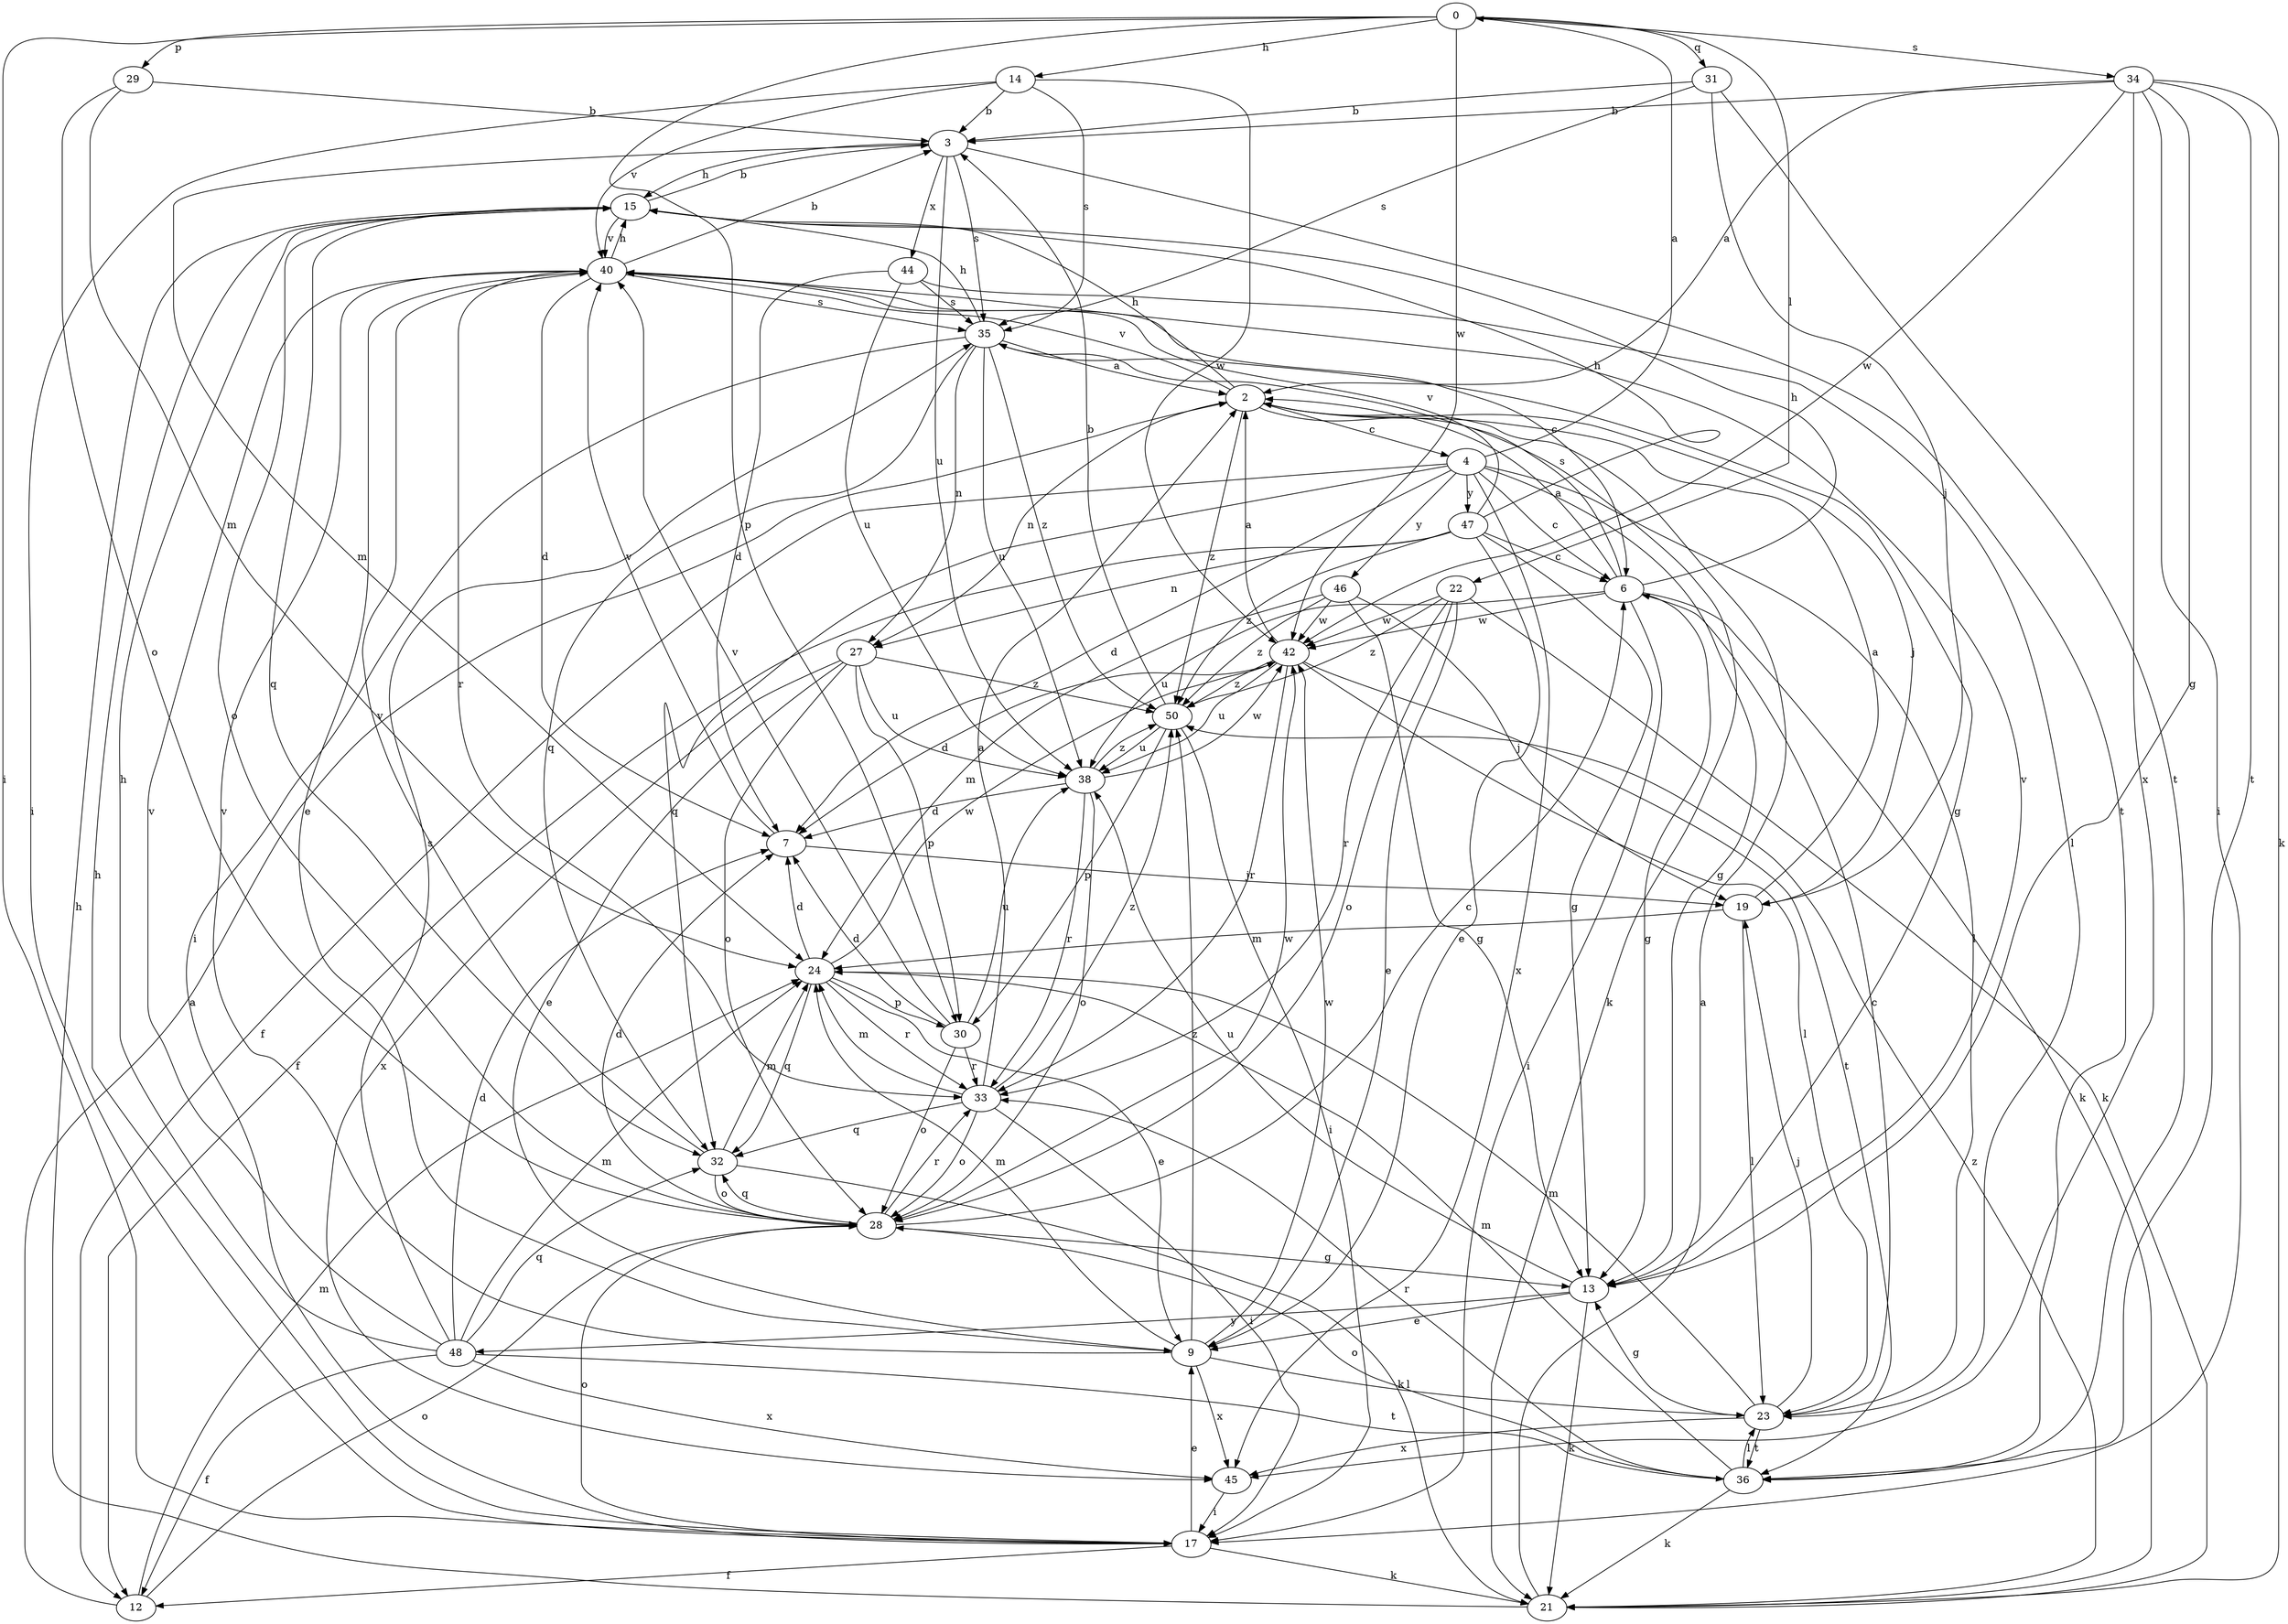 strict digraph  {
0;
2;
3;
4;
6;
7;
9;
12;
13;
14;
15;
17;
19;
21;
22;
23;
24;
27;
28;
29;
30;
31;
32;
33;
34;
35;
36;
38;
40;
42;
44;
45;
46;
47;
48;
50;
0 -> 14  [label=h];
0 -> 17  [label=i];
0 -> 22  [label=l];
0 -> 29  [label=p];
0 -> 30  [label=p];
0 -> 31  [label=q];
0 -> 34  [label=s];
0 -> 42  [label=w];
2 -> 4  [label=c];
2 -> 15  [label=h];
2 -> 19  [label=j];
2 -> 21  [label=k];
2 -> 27  [label=n];
2 -> 40  [label=v];
2 -> 50  [label=z];
3 -> 15  [label=h];
3 -> 24  [label=m];
3 -> 35  [label=s];
3 -> 36  [label=t];
3 -> 38  [label=u];
3 -> 44  [label=x];
4 -> 0  [label=a];
4 -> 6  [label=c];
4 -> 7  [label=d];
4 -> 12  [label=f];
4 -> 13  [label=g];
4 -> 23  [label=l];
4 -> 32  [label=q];
4 -> 45  [label=x];
4 -> 46  [label=y];
4 -> 47  [label=y];
6 -> 2  [label=a];
6 -> 13  [label=g];
6 -> 15  [label=h];
6 -> 17  [label=i];
6 -> 21  [label=k];
6 -> 35  [label=s];
6 -> 38  [label=u];
6 -> 42  [label=w];
7 -> 19  [label=j];
7 -> 40  [label=v];
9 -> 23  [label=l];
9 -> 24  [label=m];
9 -> 40  [label=v];
9 -> 42  [label=w];
9 -> 45  [label=x];
9 -> 50  [label=z];
12 -> 2  [label=a];
12 -> 24  [label=m];
12 -> 28  [label=o];
13 -> 9  [label=e];
13 -> 21  [label=k];
13 -> 38  [label=u];
13 -> 40  [label=v];
13 -> 48  [label=y];
14 -> 3  [label=b];
14 -> 17  [label=i];
14 -> 35  [label=s];
14 -> 40  [label=v];
14 -> 42  [label=w];
15 -> 3  [label=b];
15 -> 28  [label=o];
15 -> 32  [label=q];
15 -> 40  [label=v];
17 -> 9  [label=e];
17 -> 12  [label=f];
17 -> 15  [label=h];
17 -> 21  [label=k];
17 -> 28  [label=o];
19 -> 2  [label=a];
19 -> 23  [label=l];
19 -> 24  [label=m];
21 -> 2  [label=a];
21 -> 15  [label=h];
21 -> 50  [label=z];
22 -> 9  [label=e];
22 -> 21  [label=k];
22 -> 28  [label=o];
22 -> 33  [label=r];
22 -> 42  [label=w];
22 -> 50  [label=z];
23 -> 6  [label=c];
23 -> 13  [label=g];
23 -> 19  [label=j];
23 -> 24  [label=m];
23 -> 36  [label=t];
23 -> 45  [label=x];
24 -> 7  [label=d];
24 -> 9  [label=e];
24 -> 30  [label=p];
24 -> 32  [label=q];
24 -> 33  [label=r];
24 -> 42  [label=w];
27 -> 9  [label=e];
27 -> 28  [label=o];
27 -> 30  [label=p];
27 -> 38  [label=u];
27 -> 45  [label=x];
27 -> 50  [label=z];
28 -> 6  [label=c];
28 -> 7  [label=d];
28 -> 13  [label=g];
28 -> 32  [label=q];
28 -> 33  [label=r];
28 -> 42  [label=w];
29 -> 3  [label=b];
29 -> 24  [label=m];
29 -> 28  [label=o];
30 -> 7  [label=d];
30 -> 28  [label=o];
30 -> 33  [label=r];
30 -> 38  [label=u];
30 -> 40  [label=v];
31 -> 3  [label=b];
31 -> 19  [label=j];
31 -> 35  [label=s];
31 -> 36  [label=t];
32 -> 21  [label=k];
32 -> 24  [label=m];
32 -> 28  [label=o];
32 -> 40  [label=v];
33 -> 2  [label=a];
33 -> 17  [label=i];
33 -> 24  [label=m];
33 -> 28  [label=o];
33 -> 32  [label=q];
33 -> 50  [label=z];
34 -> 2  [label=a];
34 -> 3  [label=b];
34 -> 13  [label=g];
34 -> 17  [label=i];
34 -> 21  [label=k];
34 -> 36  [label=t];
34 -> 42  [label=w];
34 -> 45  [label=x];
35 -> 2  [label=a];
35 -> 13  [label=g];
35 -> 15  [label=h];
35 -> 17  [label=i];
35 -> 27  [label=n];
35 -> 32  [label=q];
35 -> 38  [label=u];
35 -> 50  [label=z];
36 -> 21  [label=k];
36 -> 23  [label=l];
36 -> 24  [label=m];
36 -> 28  [label=o];
36 -> 33  [label=r];
38 -> 7  [label=d];
38 -> 28  [label=o];
38 -> 33  [label=r];
38 -> 42  [label=w];
38 -> 50  [label=z];
40 -> 3  [label=b];
40 -> 6  [label=c];
40 -> 7  [label=d];
40 -> 9  [label=e];
40 -> 15  [label=h];
40 -> 33  [label=r];
40 -> 35  [label=s];
42 -> 2  [label=a];
42 -> 7  [label=d];
42 -> 23  [label=l];
42 -> 33  [label=r];
42 -> 36  [label=t];
42 -> 38  [label=u];
42 -> 50  [label=z];
44 -> 7  [label=d];
44 -> 23  [label=l];
44 -> 35  [label=s];
44 -> 38  [label=u];
45 -> 17  [label=i];
46 -> 13  [label=g];
46 -> 19  [label=j];
46 -> 24  [label=m];
46 -> 42  [label=w];
46 -> 50  [label=z];
47 -> 6  [label=c];
47 -> 9  [label=e];
47 -> 12  [label=f];
47 -> 13  [label=g];
47 -> 15  [label=h];
47 -> 27  [label=n];
47 -> 40  [label=v];
47 -> 50  [label=z];
48 -> 7  [label=d];
48 -> 12  [label=f];
48 -> 15  [label=h];
48 -> 24  [label=m];
48 -> 32  [label=q];
48 -> 35  [label=s];
48 -> 36  [label=t];
48 -> 40  [label=v];
48 -> 45  [label=x];
50 -> 3  [label=b];
50 -> 17  [label=i];
50 -> 30  [label=p];
50 -> 38  [label=u];
}
